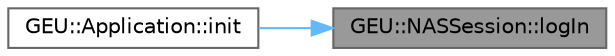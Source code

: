 digraph "GEU::NASSession::logIn"
{
 // LATEX_PDF_SIZE
  bgcolor="transparent";
  edge [fontname=Helvetica,fontsize=10,labelfontname=Helvetica,labelfontsize=10];
  node [fontname=Helvetica,fontsize=10,shape=box,height=0.2,width=0.4];
  rankdir="RL";
  Node1 [id="Node000001",label="GEU::NASSession::logIn",height=0.2,width=0.4,color="gray40", fillcolor="grey60", style="filled", fontcolor="black",tooltip="Handles NAS login API request."];
  Node1 -> Node2 [id="edge1_Node000001_Node000002",dir="back",color="steelblue1",style="solid",tooltip=" "];
  Node2 [id="Node000002",label="GEU::Application::init",height=0.2,width=0.4,color="grey40", fillcolor="white", style="filled",URL="$de/d04/class_g_e_u_1_1_application.html#a79b0c21bffd692c1552ebd9e4c90d984",tooltip=" "];
}
